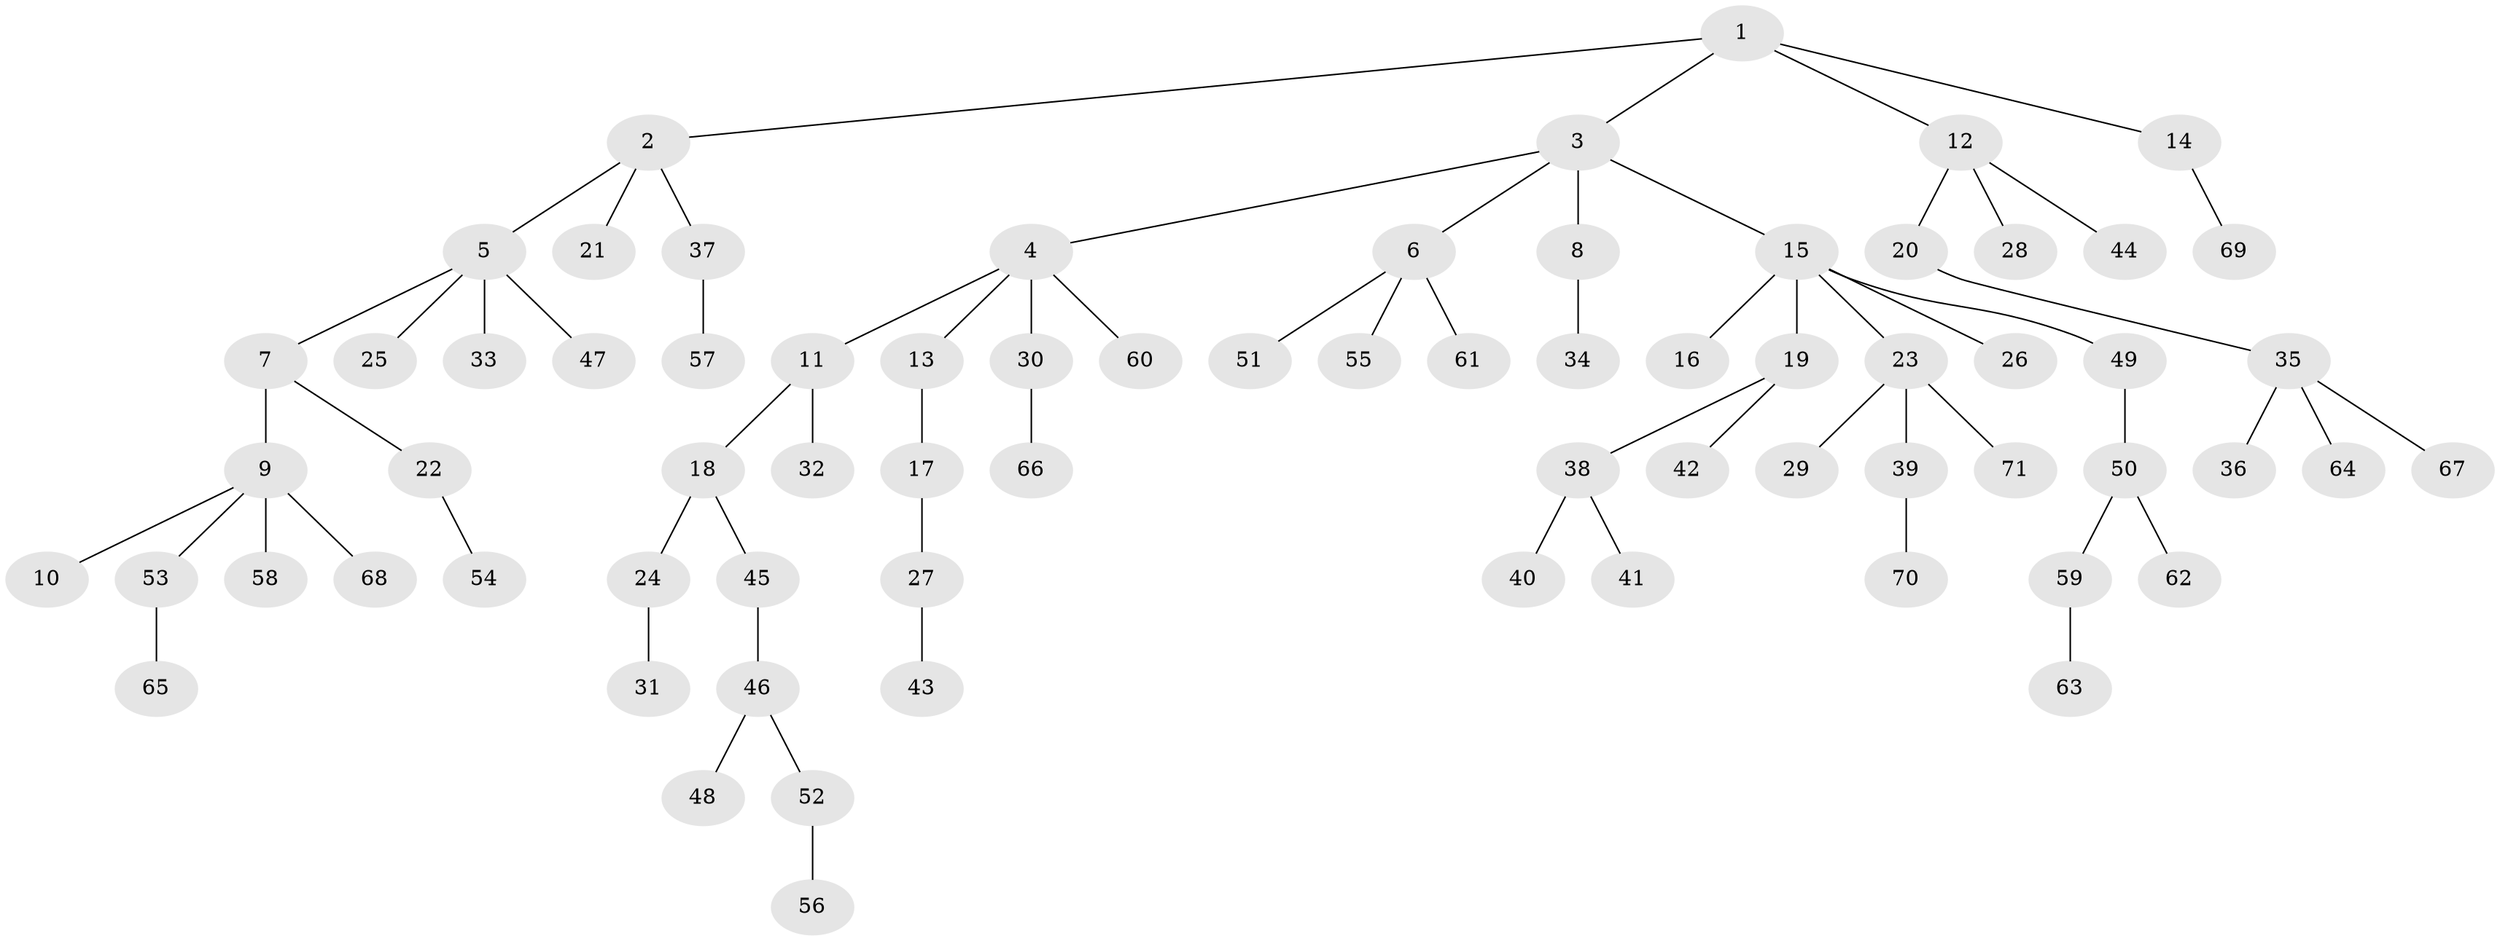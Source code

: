 // Generated by graph-tools (version 1.1) at 2025/15/03/09/25 04:15:27]
// undirected, 71 vertices, 70 edges
graph export_dot {
graph [start="1"]
  node [color=gray90,style=filled];
  1;
  2;
  3;
  4;
  5;
  6;
  7;
  8;
  9;
  10;
  11;
  12;
  13;
  14;
  15;
  16;
  17;
  18;
  19;
  20;
  21;
  22;
  23;
  24;
  25;
  26;
  27;
  28;
  29;
  30;
  31;
  32;
  33;
  34;
  35;
  36;
  37;
  38;
  39;
  40;
  41;
  42;
  43;
  44;
  45;
  46;
  47;
  48;
  49;
  50;
  51;
  52;
  53;
  54;
  55;
  56;
  57;
  58;
  59;
  60;
  61;
  62;
  63;
  64;
  65;
  66;
  67;
  68;
  69;
  70;
  71;
  1 -- 2;
  1 -- 3;
  1 -- 12;
  1 -- 14;
  2 -- 5;
  2 -- 21;
  2 -- 37;
  3 -- 4;
  3 -- 6;
  3 -- 8;
  3 -- 15;
  4 -- 11;
  4 -- 13;
  4 -- 30;
  4 -- 60;
  5 -- 7;
  5 -- 25;
  5 -- 33;
  5 -- 47;
  6 -- 51;
  6 -- 55;
  6 -- 61;
  7 -- 9;
  7 -- 22;
  8 -- 34;
  9 -- 10;
  9 -- 53;
  9 -- 58;
  9 -- 68;
  11 -- 18;
  11 -- 32;
  12 -- 20;
  12 -- 28;
  12 -- 44;
  13 -- 17;
  14 -- 69;
  15 -- 16;
  15 -- 19;
  15 -- 23;
  15 -- 26;
  15 -- 49;
  17 -- 27;
  18 -- 24;
  18 -- 45;
  19 -- 38;
  19 -- 42;
  20 -- 35;
  22 -- 54;
  23 -- 29;
  23 -- 39;
  23 -- 71;
  24 -- 31;
  27 -- 43;
  30 -- 66;
  35 -- 36;
  35 -- 64;
  35 -- 67;
  37 -- 57;
  38 -- 40;
  38 -- 41;
  39 -- 70;
  45 -- 46;
  46 -- 48;
  46 -- 52;
  49 -- 50;
  50 -- 59;
  50 -- 62;
  52 -- 56;
  53 -- 65;
  59 -- 63;
}
